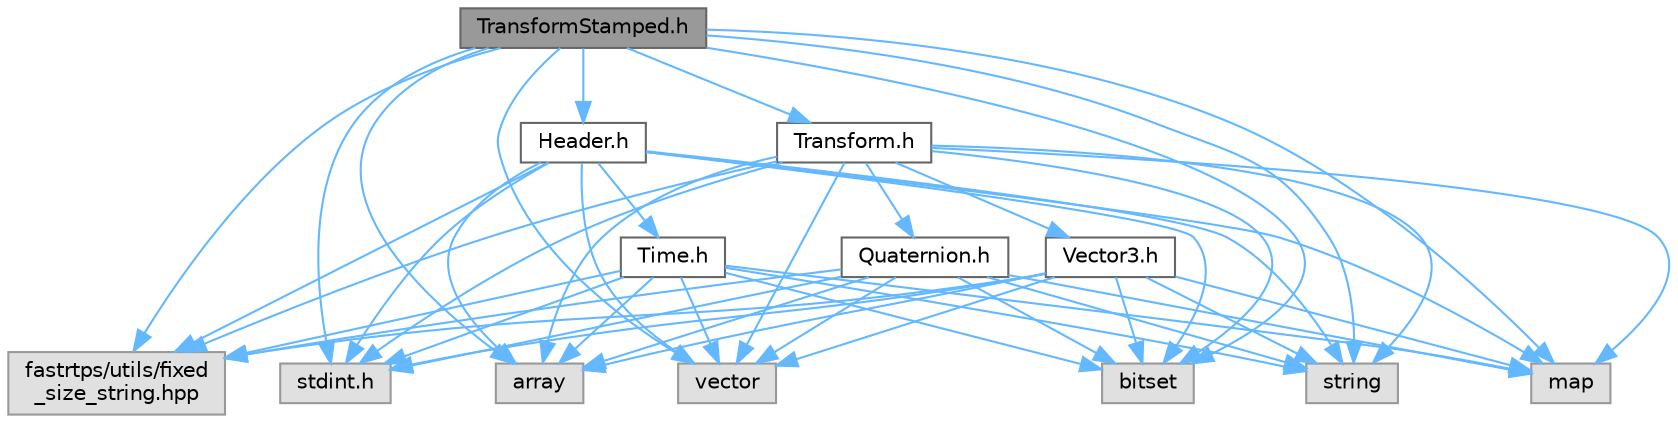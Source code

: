 digraph "TransformStamped.h"
{
 // INTERACTIVE_SVG=YES
 // LATEX_PDF_SIZE
  bgcolor="transparent";
  edge [fontname=Helvetica,fontsize=10,labelfontname=Helvetica,labelfontsize=10];
  node [fontname=Helvetica,fontsize=10,shape=box,height=0.2,width=0.4];
  Node1 [id="Node000001",label="TransformStamped.h",height=0.2,width=0.4,color="gray40", fillcolor="grey60", style="filled", fontcolor="black",tooltip=" "];
  Node1 -> Node2 [id="edge1_Node000001_Node000002",color="steelblue1",style="solid",tooltip=" "];
  Node2 [id="Node000002",label="Header.h",height=0.2,width=0.4,color="grey40", fillcolor="white", style="filled",URL="$d3/d6a/Header_8h.html",tooltip=" "];
  Node2 -> Node3 [id="edge2_Node000002_Node000003",color="steelblue1",style="solid",tooltip=" "];
  Node3 [id="Node000003",label="Time.h",height=0.2,width=0.4,color="grey40", fillcolor="white", style="filled",URL="$d9/d3d/ros2_2types_2Time_8h.html",tooltip=" "];
  Node3 -> Node4 [id="edge3_Node000003_Node000004",color="steelblue1",style="solid",tooltip=" "];
  Node4 [id="Node000004",label="fastrtps/utils/fixed\l_size_string.hpp",height=0.2,width=0.4,color="grey60", fillcolor="#E0E0E0", style="filled",tooltip=" "];
  Node3 -> Node5 [id="edge4_Node000003_Node000005",color="steelblue1",style="solid",tooltip=" "];
  Node5 [id="Node000005",label="stdint.h",height=0.2,width=0.4,color="grey60", fillcolor="#E0E0E0", style="filled",tooltip=" "];
  Node3 -> Node6 [id="edge5_Node000003_Node000006",color="steelblue1",style="solid",tooltip=" "];
  Node6 [id="Node000006",label="array",height=0.2,width=0.4,color="grey60", fillcolor="#E0E0E0", style="filled",tooltip=" "];
  Node3 -> Node7 [id="edge6_Node000003_Node000007",color="steelblue1",style="solid",tooltip=" "];
  Node7 [id="Node000007",label="string",height=0.2,width=0.4,color="grey60", fillcolor="#E0E0E0", style="filled",tooltip=" "];
  Node3 -> Node8 [id="edge7_Node000003_Node000008",color="steelblue1",style="solid",tooltip=" "];
  Node8 [id="Node000008",label="vector",height=0.2,width=0.4,color="grey60", fillcolor="#E0E0E0", style="filled",tooltip=" "];
  Node3 -> Node9 [id="edge8_Node000003_Node000009",color="steelblue1",style="solid",tooltip=" "];
  Node9 [id="Node000009",label="map",height=0.2,width=0.4,color="grey60", fillcolor="#E0E0E0", style="filled",tooltip=" "];
  Node3 -> Node10 [id="edge9_Node000003_Node000010",color="steelblue1",style="solid",tooltip=" "];
  Node10 [id="Node000010",label="bitset",height=0.2,width=0.4,color="grey60", fillcolor="#E0E0E0", style="filled",tooltip=" "];
  Node2 -> Node4 [id="edge10_Node000002_Node000004",color="steelblue1",style="solid",tooltip=" "];
  Node2 -> Node5 [id="edge11_Node000002_Node000005",color="steelblue1",style="solid",tooltip=" "];
  Node2 -> Node6 [id="edge12_Node000002_Node000006",color="steelblue1",style="solid",tooltip=" "];
  Node2 -> Node7 [id="edge13_Node000002_Node000007",color="steelblue1",style="solid",tooltip=" "];
  Node2 -> Node8 [id="edge14_Node000002_Node000008",color="steelblue1",style="solid",tooltip=" "];
  Node2 -> Node9 [id="edge15_Node000002_Node000009",color="steelblue1",style="solid",tooltip=" "];
  Node2 -> Node10 [id="edge16_Node000002_Node000010",color="steelblue1",style="solid",tooltip=" "];
  Node1 -> Node11 [id="edge17_Node000001_Node000011",color="steelblue1",style="solid",tooltip=" "];
  Node11 [id="Node000011",label="Transform.h",height=0.2,width=0.4,color="grey40", fillcolor="white", style="filled",URL="$df/d02/ros2_2types_2Transform_8h.html",tooltip=" "];
  Node11 -> Node12 [id="edge18_Node000011_Node000012",color="steelblue1",style="solid",tooltip=" "];
  Node12 [id="Node000012",label="Vector3.h",height=0.2,width=0.4,color="grey40", fillcolor="white", style="filled",URL="$dd/d8c/Vector3_8h.html",tooltip=" "];
  Node12 -> Node4 [id="edge19_Node000012_Node000004",color="steelblue1",style="solid",tooltip=" "];
  Node12 -> Node5 [id="edge20_Node000012_Node000005",color="steelblue1",style="solid",tooltip=" "];
  Node12 -> Node6 [id="edge21_Node000012_Node000006",color="steelblue1",style="solid",tooltip=" "];
  Node12 -> Node7 [id="edge22_Node000012_Node000007",color="steelblue1",style="solid",tooltip=" "];
  Node12 -> Node8 [id="edge23_Node000012_Node000008",color="steelblue1",style="solid",tooltip=" "];
  Node12 -> Node9 [id="edge24_Node000012_Node000009",color="steelblue1",style="solid",tooltip=" "];
  Node12 -> Node10 [id="edge25_Node000012_Node000010",color="steelblue1",style="solid",tooltip=" "];
  Node11 -> Node13 [id="edge26_Node000011_Node000013",color="steelblue1",style="solid",tooltip=" "];
  Node13 [id="Node000013",label="Quaternion.h",height=0.2,width=0.4,color="grey40", fillcolor="white", style="filled",URL="$d1/d4a/Quaternion_8h.html",tooltip=" "];
  Node13 -> Node4 [id="edge27_Node000013_Node000004",color="steelblue1",style="solid",tooltip=" "];
  Node13 -> Node5 [id="edge28_Node000013_Node000005",color="steelblue1",style="solid",tooltip=" "];
  Node13 -> Node6 [id="edge29_Node000013_Node000006",color="steelblue1",style="solid",tooltip=" "];
  Node13 -> Node7 [id="edge30_Node000013_Node000007",color="steelblue1",style="solid",tooltip=" "];
  Node13 -> Node8 [id="edge31_Node000013_Node000008",color="steelblue1",style="solid",tooltip=" "];
  Node13 -> Node9 [id="edge32_Node000013_Node000009",color="steelblue1",style="solid",tooltip=" "];
  Node13 -> Node10 [id="edge33_Node000013_Node000010",color="steelblue1",style="solid",tooltip=" "];
  Node11 -> Node4 [id="edge34_Node000011_Node000004",color="steelblue1",style="solid",tooltip=" "];
  Node11 -> Node5 [id="edge35_Node000011_Node000005",color="steelblue1",style="solid",tooltip=" "];
  Node11 -> Node6 [id="edge36_Node000011_Node000006",color="steelblue1",style="solid",tooltip=" "];
  Node11 -> Node7 [id="edge37_Node000011_Node000007",color="steelblue1",style="solid",tooltip=" "];
  Node11 -> Node8 [id="edge38_Node000011_Node000008",color="steelblue1",style="solid",tooltip=" "];
  Node11 -> Node9 [id="edge39_Node000011_Node000009",color="steelblue1",style="solid",tooltip=" "];
  Node11 -> Node10 [id="edge40_Node000011_Node000010",color="steelblue1",style="solid",tooltip=" "];
  Node1 -> Node4 [id="edge41_Node000001_Node000004",color="steelblue1",style="solid",tooltip=" "];
  Node1 -> Node5 [id="edge42_Node000001_Node000005",color="steelblue1",style="solid",tooltip=" "];
  Node1 -> Node6 [id="edge43_Node000001_Node000006",color="steelblue1",style="solid",tooltip=" "];
  Node1 -> Node7 [id="edge44_Node000001_Node000007",color="steelblue1",style="solid",tooltip=" "];
  Node1 -> Node8 [id="edge45_Node000001_Node000008",color="steelblue1",style="solid",tooltip=" "];
  Node1 -> Node9 [id="edge46_Node000001_Node000009",color="steelblue1",style="solid",tooltip=" "];
  Node1 -> Node10 [id="edge47_Node000001_Node000010",color="steelblue1",style="solid",tooltip=" "];
}
